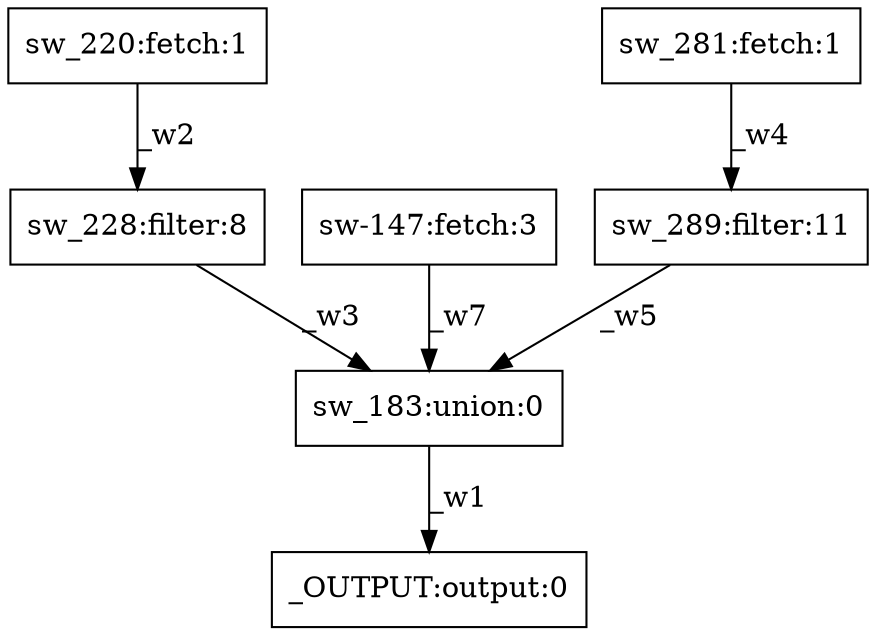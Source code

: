 digraph test1 { node [shape=box] "sw_220" [label="sw_220:fetch:1"];"_OUTPUT" [label="_OUTPUT:output:0"];"sw_228" [label="sw_228:filter:8"];"sw-147" [label="sw-147:fetch:3"];"sw_281" [label="sw_281:fetch:1"];"sw_289" [label="sw_289:filter:11"];"sw_183" [label="sw_183:union:0"];"sw_183" -> "_OUTPUT" [label="_w1"];"sw_220" -> "sw_228" [label="_w2"];"sw_228" -> "sw_183" [label="_w3"];"sw_281" -> "sw_289" [label="_w4"];"sw_289" -> "sw_183" [label="_w5"];"sw-147" -> "sw_183" [label="_w7"];}